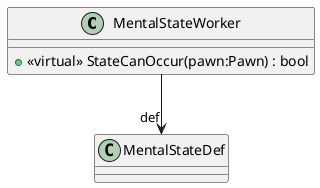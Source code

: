 @startuml
class MentalStateWorker {
    + <<virtual>> StateCanOccur(pawn:Pawn) : bool
}
MentalStateWorker --> "def" MentalStateDef
@enduml
